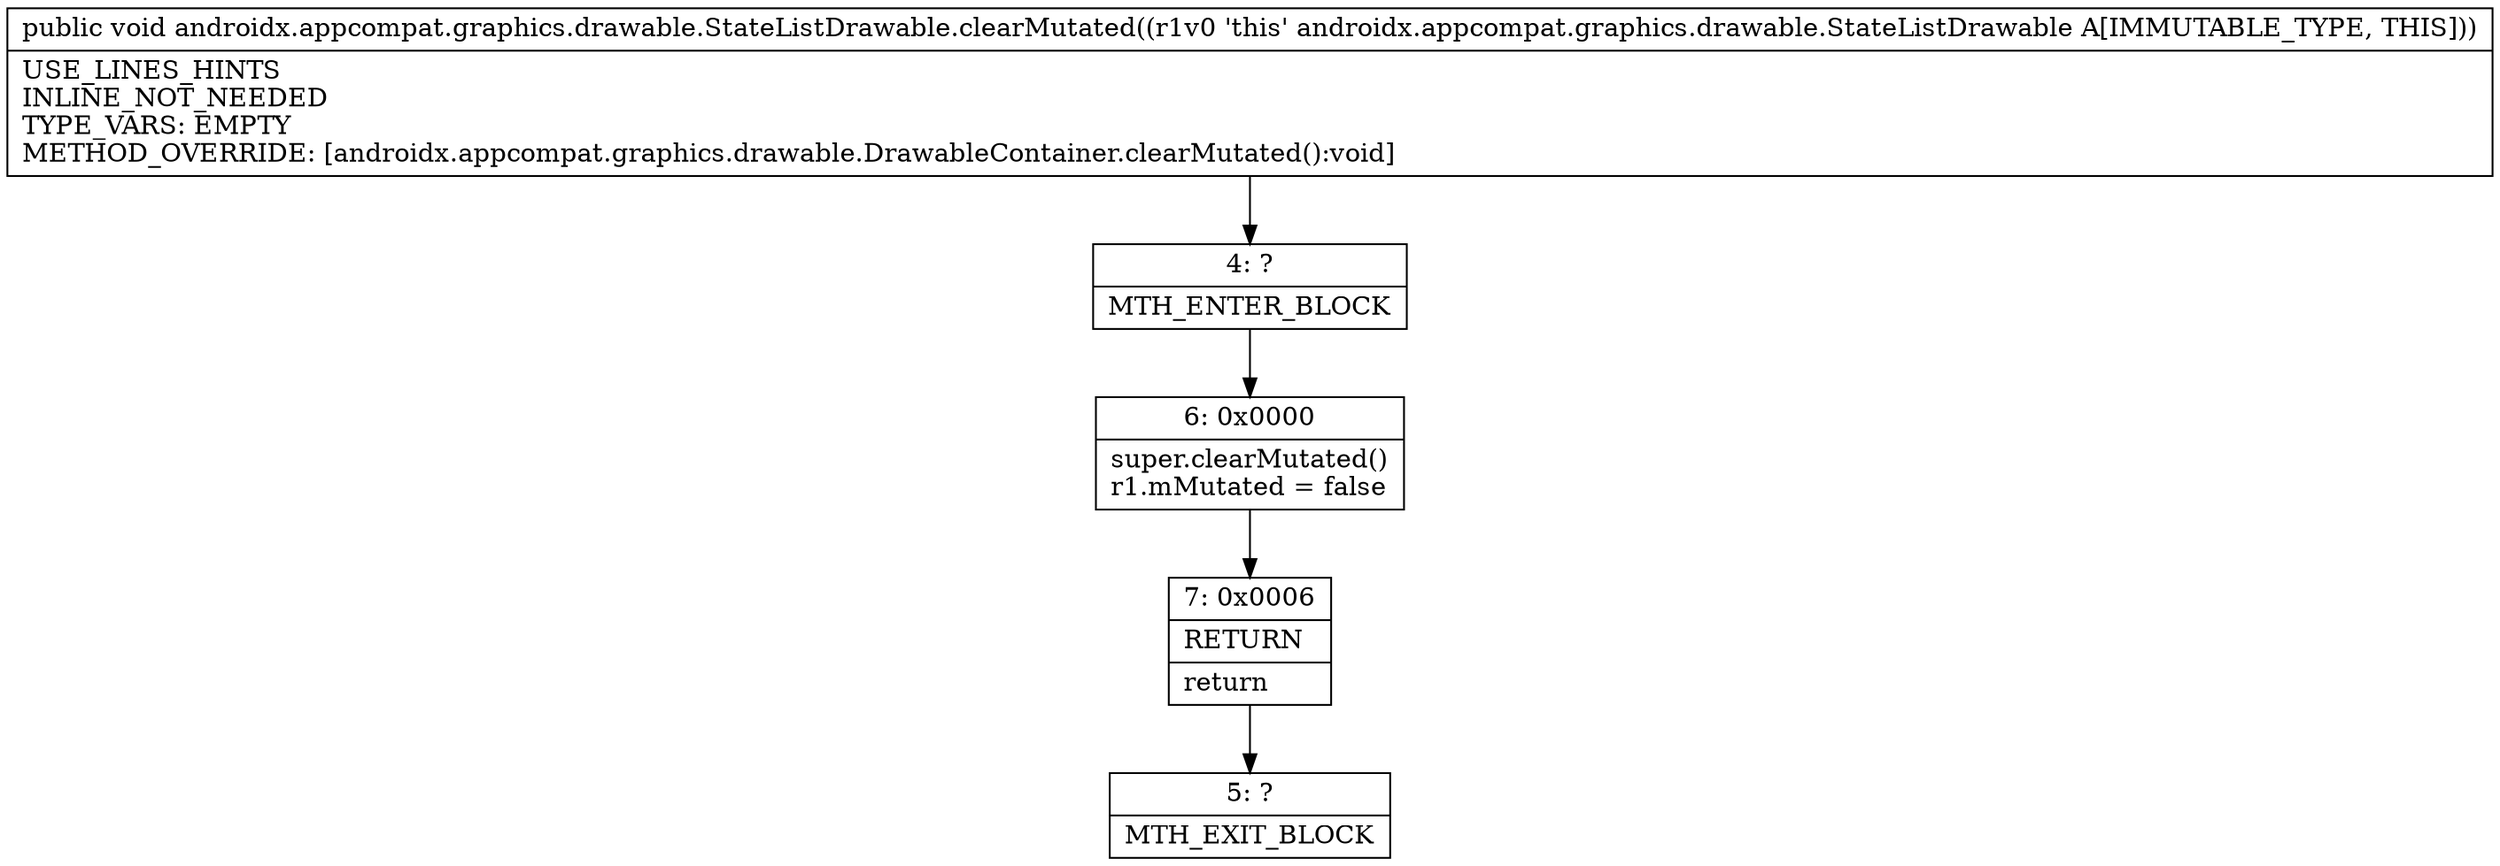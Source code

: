 digraph "CFG forandroidx.appcompat.graphics.drawable.StateListDrawable.clearMutated()V" {
Node_4 [shape=record,label="{4\:\ ?|MTH_ENTER_BLOCK\l}"];
Node_6 [shape=record,label="{6\:\ 0x0000|super.clearMutated()\lr1.mMutated = false\l}"];
Node_7 [shape=record,label="{7\:\ 0x0006|RETURN\l|return\l}"];
Node_5 [shape=record,label="{5\:\ ?|MTH_EXIT_BLOCK\l}"];
MethodNode[shape=record,label="{public void androidx.appcompat.graphics.drawable.StateListDrawable.clearMutated((r1v0 'this' androidx.appcompat.graphics.drawable.StateListDrawable A[IMMUTABLE_TYPE, THIS]))  | USE_LINES_HINTS\lINLINE_NOT_NEEDED\lTYPE_VARS: EMPTY\lMETHOD_OVERRIDE: [androidx.appcompat.graphics.drawable.DrawableContainer.clearMutated():void]\l}"];
MethodNode -> Node_4;Node_4 -> Node_6;
Node_6 -> Node_7;
Node_7 -> Node_5;
}

